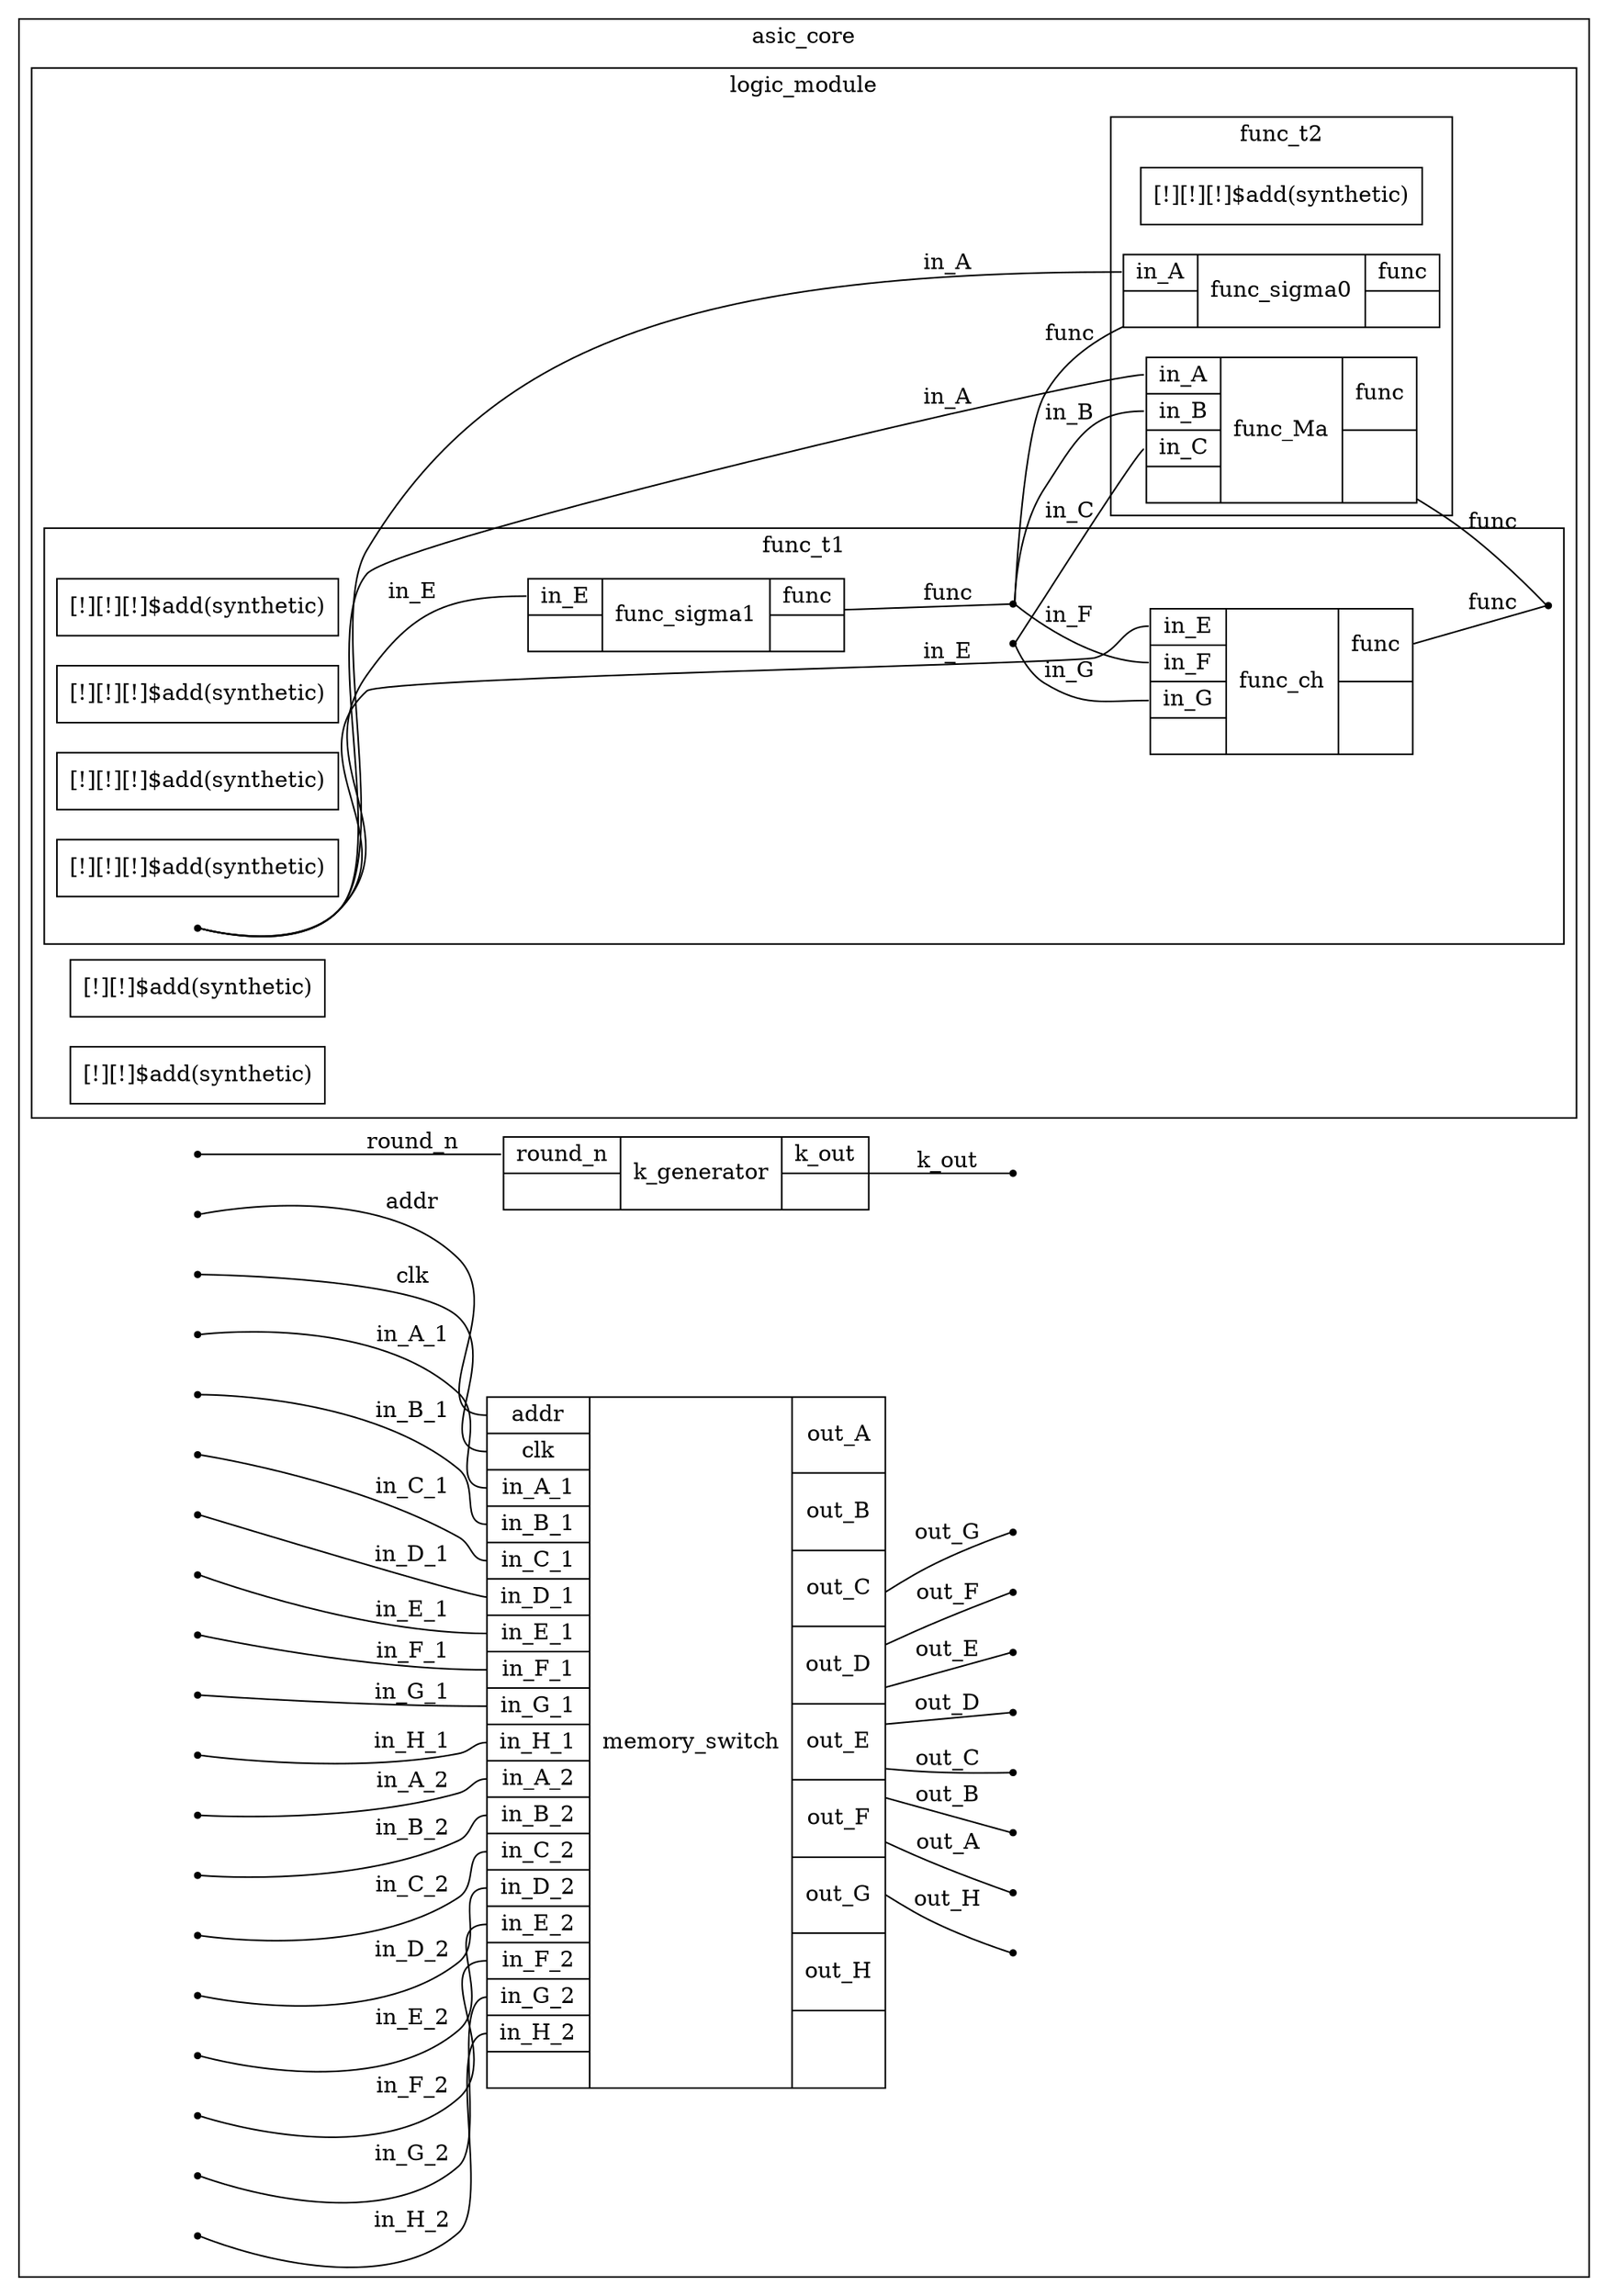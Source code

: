 graph parent {
	graph [splines=spline]
	graph [rankdir=LR]
	subgraph cluster_asic_core {
		node [shape=record]
		graph [label=asic_core]
		graph [splines=spline]
		graph [rankdir=LR]
	struct_k_generator [label="{{<in_2_7> round_n |}|k_generator|{<in_8_39> k_out |}}"];	connection_2_7 [shape=point]	connection_2_7 -- struct_k_generator:in_2_7 [label=round_n]	connection_8_39 [shape=point]	struct_k_generator:out_8_39 -- connection_8_39 [label=k_out]	}
	subgraph cluster_asic_core {
		node [shape=record]
		graph [label=asic_core]
		graph [splines=spline]
		graph [rankdir=LR]
		subgraph cluster_logic_module {
			node [shape=record]
			graph [label=logic_module]
			graph [splines=spline]
			graph [rankdir=LR]
			"[!][!]$add(synthetic)
#1d89535f-2525-4bc4-b4b7-fe8ac1496b66" [label="[!][!]$add(synthetic)
"]
		}
		subgraph cluster_logic_module {
			node [shape=record]
			graph [label=logic_module]
			graph [splines=spline]
			graph [rankdir=LR]
			"[!][!]$add(synthetic)
#1b1ee164-9b17-4e4f-becd-4d4e0a76e3aa" [label="[!][!]$add(synthetic)
"]
		}
		subgraph cluster_logic_module {
			node [shape=record]
			graph [label=logic_module]
			graph [splines=spline]
			graph [rankdir=LR]
			subgraph cluster_func_t1 {
				node [shape=record]
				graph [label=func_t1]
				graph [splines=spline]
				graph [rankdir=LR]
				"[!][!][!]$add(synthetic)
#903cb1b9-633e-41e9-ae64-87f2c63f9f25" [label="[!][!][!]$add(synthetic)
"]
			}
			subgraph cluster_func_t1 {
				node [shape=record]
				graph [label=func_t1]
				graph [splines=spline]
				graph [rankdir=LR]
				"[!][!][!]$add(synthetic)
#034f15c0-dabb-430e-8cfb-779aea663ccf" [label="[!][!][!]$add(synthetic)
"]
			}
			subgraph cluster_func_t1 {
				node [shape=record]
				graph [label=func_t1]
				graph [splines=spline]
				graph [rankdir=LR]
				"[!][!][!]$add(synthetic)
#abf46240-3298-4bb0-a181-447e1d797733" [label="[!][!][!]$add(synthetic)
"]
			}
			subgraph cluster_func_t1 {
				node [shape=record]
				graph [label=func_t1]
				graph [splines=spline]
				graph [rankdir=LR]
				"[!][!][!]$add(synthetic)
#ae67a658-a69b-4834-b977-becdc9420a24" [label="[!][!][!]$add(synthetic)
"]
			}
			subgraph cluster_func_t1 {
				node [shape=record]
				graph [label=func_t1]
				graph [splines=spline]
				graph [rankdir=LR]
			struct_func_ch [label="{{<in_2_33> in_E |<in_34_65> in_F |<in_66_97> in_G |}|func_ch|{<in_98_129> func |}}"];			connection_2_33 [shape=point]			connection_2_33 -- struct_func_ch:in_2_33 [label=in_E]			connection_34_65 [shape=point]			connection_34_65 -- struct_func_ch:in_34_65 [label=in_F]			connection_66_97 [shape=point]			connection_66_97 -- struct_func_ch:in_66_97 [label=in_G]			connection_98_129 [shape=point]			struct_func_ch:out_98_129 -- connection_98_129 [label=func]			}
			subgraph cluster_func_t1 {
				node [shape=record]
				graph [label=func_t1]
				graph [splines=spline]
				graph [rankdir=LR]
			struct_func_sigma1 [label="{{<in_2_33> in_E |}|func_sigma1|{<in_34_65> func |}}"];			connection_2_33 [shape=point]			connection_2_33 -- struct_func_sigma1:in_2_33 [label=in_E]			connection_34_65 [shape=point]			struct_func_sigma1:out_34_65 -- connection_34_65 [label=func]			}
		}
		subgraph cluster_logic_module {
			node [shape=record]
			graph [label=logic_module]
			graph [splines=spline]
			graph [rankdir=LR]
			subgraph cluster_func_t2 {
				node [shape=record]
				graph [label=func_t2]
				graph [splines=spline]
				graph [rankdir=LR]
				"[!][!][!]$add(synthetic)
#28550ed8-716d-47ab-9981-706fecdedd9b" [label="[!][!][!]$add(synthetic)
"]
			}
			subgraph cluster_func_t2 {
				node [shape=record]
				graph [label=func_t2]
				graph [splines=spline]
				graph [rankdir=LR]
			struct_func_Ma [label="{{<in_2_33> in_A |<in_34_65> in_B |<in_66_97> in_C |}|func_Ma|{<in_98_129> func |}}"];			connection_2_33 [shape=point]			connection_2_33 -- struct_func_Ma:in_2_33 [label=in_A]			connection_34_65 [shape=point]			connection_34_65 -- struct_func_Ma:in_34_65 [label=in_B]			connection_66_97 [shape=point]			connection_66_97 -- struct_func_Ma:in_66_97 [label=in_C]			connection_98_129 [shape=point]			struct_func_Ma:out_98_129 -- connection_98_129 [label=func]			}
			subgraph cluster_func_t2 {
				node [shape=record]
				graph [label=func_t2]
				graph [splines=spline]
				graph [rankdir=LR]
			struct_func_sigma0 [label="{{<in_2_33> in_A |}|func_sigma0|{<in_34_65> func |}}"];			connection_2_33 [shape=point]			connection_2_33 -- struct_func_sigma0:in_2_33 [label=in_A]			connection_34_65 [shape=point]			struct_func_sigma0:out_34_65 -- connection_34_65 [label=func]			}
		}
	}
	subgraph cluster_asic_core {
		node [shape=record]
		graph [label=asic_core]
		graph [splines=spline]
		graph [rankdir=LR]
	struct_memory_switch [label="{{<in_2_2> addr |<in_3_3> clk |<in_4_35> in_A_1 |<in_36_67> in_B_1 |<in_68_99> in_C_1 |<in_100_131> in_D_1 |<in_132_163> in_E_1 |<in_164_195> in_F_1 |<in_196_227> in_G_1 |<in_228_259> in_H_1 |<in_260_291> in_A_2 |<in_292_323> in_B_2 |<in_324_355> in_C_2 |<in_356_387> in_D_2 |<in_388_419> in_E_2 |<in_420_451> in_F_2 |<in_452_483> in_G_2 |<in_484_515> in_H_2 |}|memory_switch|{<in_516_547> out_A |<in_548_579> out_B |<in_580_611> out_C |<in_612_643> out_D |<in_644_675> out_E |<in_676_707> out_F |<in_708_739> out_G |<in_740_771> out_H |}}"];	connection_2_2 [shape=point]	connection_2_2 -- struct_memory_switch:in_2_2 [label=addr]	connection_3_3 [shape=point]	connection_3_3 -- struct_memory_switch:in_3_3 [label=clk]	connection_4_35 [shape=point]	connection_4_35 -- struct_memory_switch:in_4_35 [label=in_A_1]	connection_36_67 [shape=point]	connection_36_67 -- struct_memory_switch:in_36_67 [label=in_B_1]	connection_68_99 [shape=point]	connection_68_99 -- struct_memory_switch:in_68_99 [label=in_C_1]	connection_100_131 [shape=point]	connection_100_131 -- struct_memory_switch:in_100_131 [label=in_D_1]	connection_132_163 [shape=point]	connection_132_163 -- struct_memory_switch:in_132_163 [label=in_E_1]	connection_164_195 [shape=point]	connection_164_195 -- struct_memory_switch:in_164_195 [label=in_F_1]	connection_196_227 [shape=point]	connection_196_227 -- struct_memory_switch:in_196_227 [label=in_G_1]	connection_228_259 [shape=point]	connection_228_259 -- struct_memory_switch:in_228_259 [label=in_H_1]	connection_260_291 [shape=point]	connection_260_291 -- struct_memory_switch:in_260_291 [label=in_A_2]	connection_292_323 [shape=point]	connection_292_323 -- struct_memory_switch:in_292_323 [label=in_B_2]	connection_324_355 [shape=point]	connection_324_355 -- struct_memory_switch:in_324_355 [label=in_C_2]	connection_356_387 [shape=point]	connection_356_387 -- struct_memory_switch:in_356_387 [label=in_D_2]	connection_388_419 [shape=point]	connection_388_419 -- struct_memory_switch:in_388_419 [label=in_E_2]	connection_420_451 [shape=point]	connection_420_451 -- struct_memory_switch:in_420_451 [label=in_F_2]	connection_452_483 [shape=point]	connection_452_483 -- struct_memory_switch:in_452_483 [label=in_G_2]	connection_484_515 [shape=point]	connection_484_515 -- struct_memory_switch:in_484_515 [label=in_H_2]	connection_516_547 [shape=point]	struct_memory_switch:out_516_547 -- connection_516_547 [label=out_A]	connection_548_579 [shape=point]	struct_memory_switch:out_548_579 -- connection_548_579 [label=out_B]	connection_580_611 [shape=point]	struct_memory_switch:out_580_611 -- connection_580_611 [label=out_C]	connection_612_643 [shape=point]	struct_memory_switch:out_612_643 -- connection_612_643 [label=out_D]	connection_644_675 [shape=point]	struct_memory_switch:out_644_675 -- connection_644_675 [label=out_E]	connection_676_707 [shape=point]	struct_memory_switch:out_676_707 -- connection_676_707 [label=out_F]	connection_708_739 [shape=point]	struct_memory_switch:out_708_739 -- connection_708_739 [label=out_G]	connection_740_771 [shape=point]	struct_memory_switch:out_740_771 -- connection_740_771 [label=out_H]	}
}
